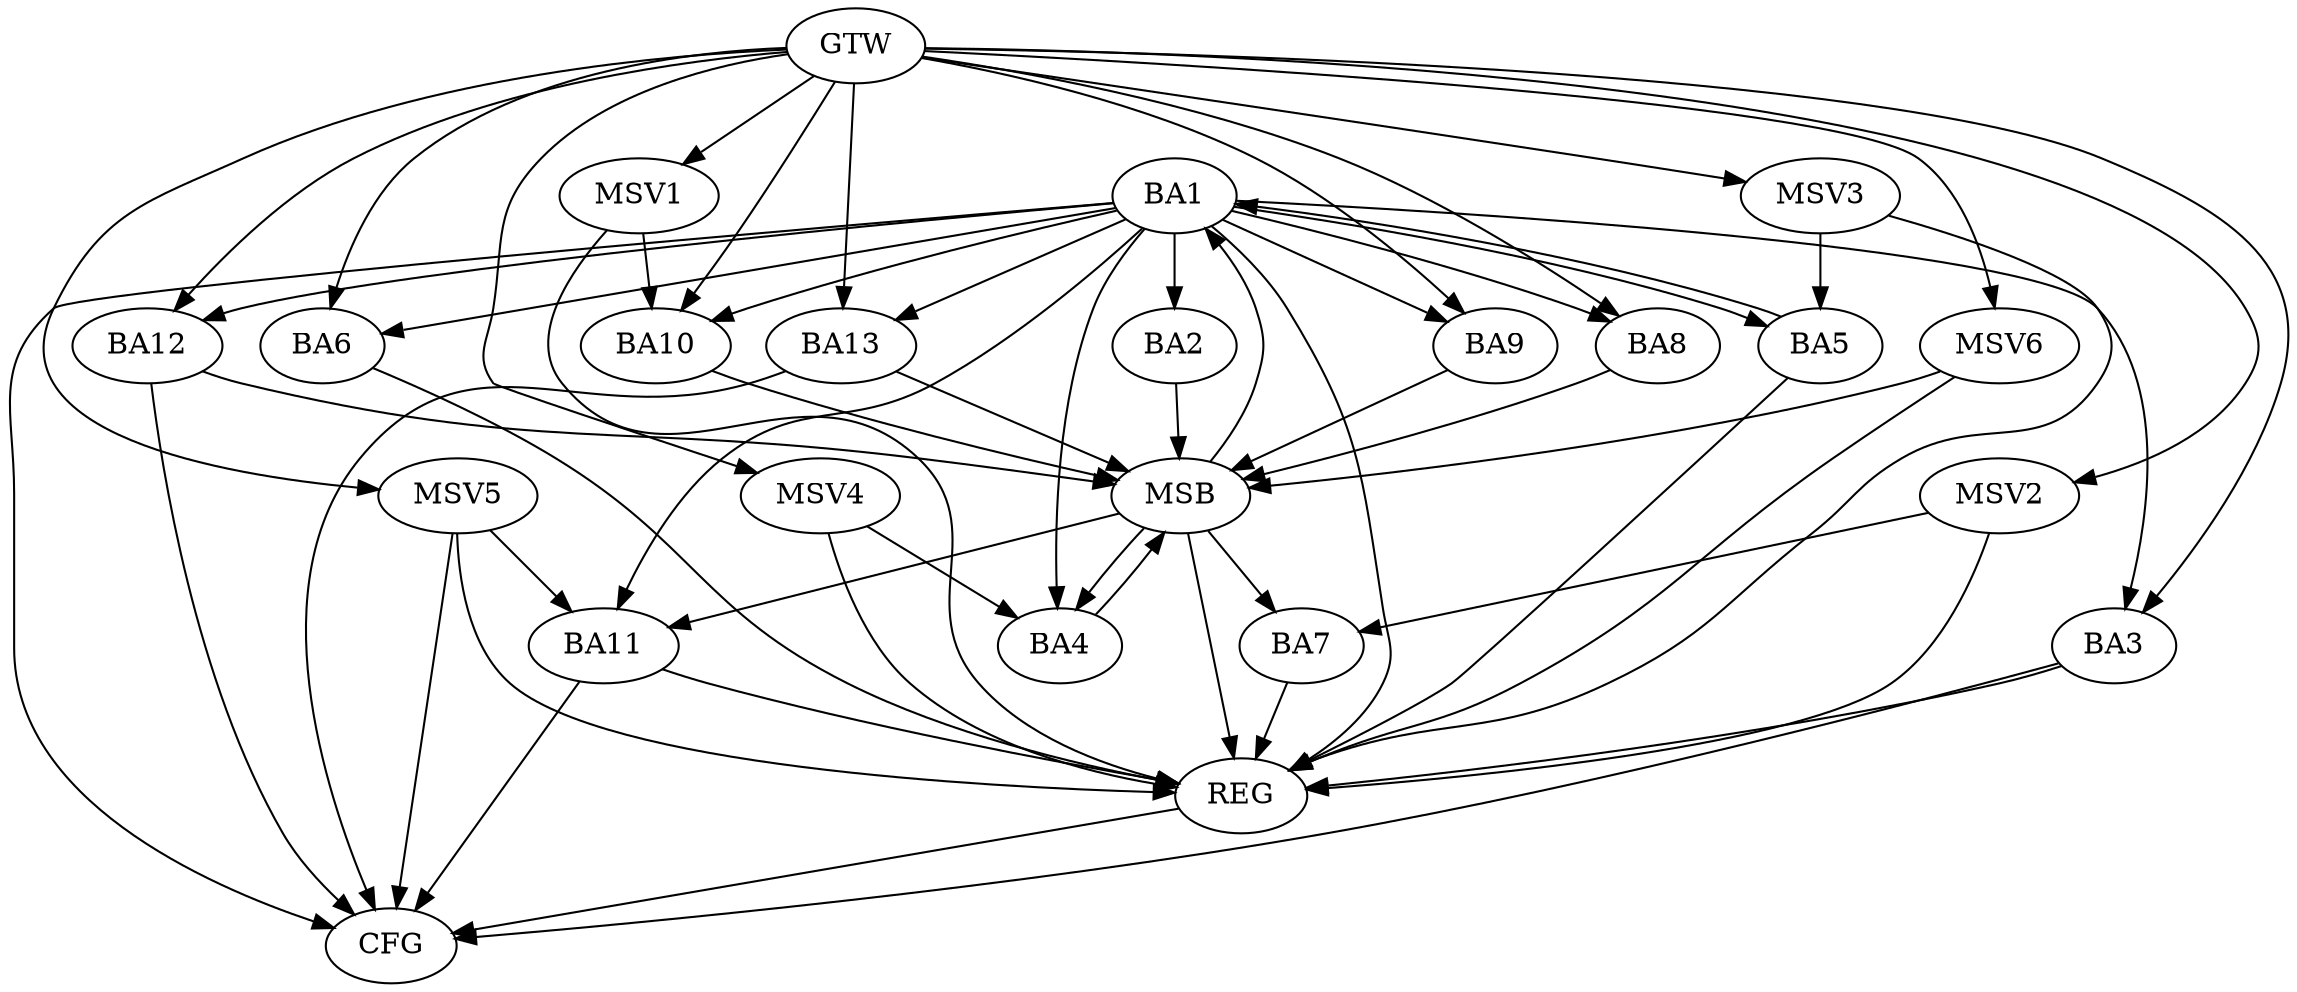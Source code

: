 strict digraph G {
  BA1 [ label="BA1" ];
  BA2 [ label="BA2" ];
  BA3 [ label="BA3" ];
  BA4 [ label="BA4" ];
  BA5 [ label="BA5" ];
  BA6 [ label="BA6" ];
  BA7 [ label="BA7" ];
  BA8 [ label="BA8" ];
  BA9 [ label="BA9" ];
  BA10 [ label="BA10" ];
  BA11 [ label="BA11" ];
  BA12 [ label="BA12" ];
  BA13 [ label="BA13" ];
  GTW [ label="GTW" ];
  REG [ label="REG" ];
  MSB [ label="MSB" ];
  CFG [ label="CFG" ];
  MSV1 [ label="MSV1" ];
  MSV2 [ label="MSV2" ];
  MSV3 [ label="MSV3" ];
  MSV4 [ label="MSV4" ];
  MSV5 [ label="MSV5" ];
  MSV6 [ label="MSV6" ];
  BA1 -> BA2;
  BA5 -> BA1;
  GTW -> BA3;
  GTW -> BA6;
  GTW -> BA8;
  GTW -> BA9;
  GTW -> BA10;
  GTW -> BA12;
  GTW -> BA13;
  BA1 -> REG;
  BA3 -> REG;
  BA5 -> REG;
  BA6 -> REG;
  BA7 -> REG;
  BA11 -> REG;
  BA2 -> MSB;
  MSB -> BA1;
  MSB -> REG;
  BA4 -> MSB;
  BA8 -> MSB;
  MSB -> BA4;
  BA9 -> MSB;
  MSB -> BA7;
  BA10 -> MSB;
  BA12 -> MSB;
  BA13 -> MSB;
  MSB -> BA11;
  BA13 -> CFG;
  BA12 -> CFG;
  BA3 -> CFG;
  BA1 -> CFG;
  BA11 -> CFG;
  REG -> CFG;
  BA1 -> BA3;
  BA1 -> BA11;
  BA1 -> BA10;
  BA1 -> BA4;
  BA1 -> BA8;
  BA1 -> BA5;
  BA1 -> BA12;
  BA1 -> BA13;
  BA1 -> BA6;
  BA1 -> BA9;
  MSV1 -> BA10;
  GTW -> MSV1;
  MSV1 -> REG;
  MSV2 -> BA7;
  GTW -> MSV2;
  MSV2 -> REG;
  MSV3 -> BA5;
  GTW -> MSV3;
  MSV3 -> REG;
  MSV4 -> BA4;
  GTW -> MSV4;
  MSV4 -> REG;
  MSV5 -> BA11;
  GTW -> MSV5;
  MSV5 -> REG;
  MSV5 -> CFG;
  MSV6 -> MSB;
  GTW -> MSV6;
  MSV6 -> REG;
}
